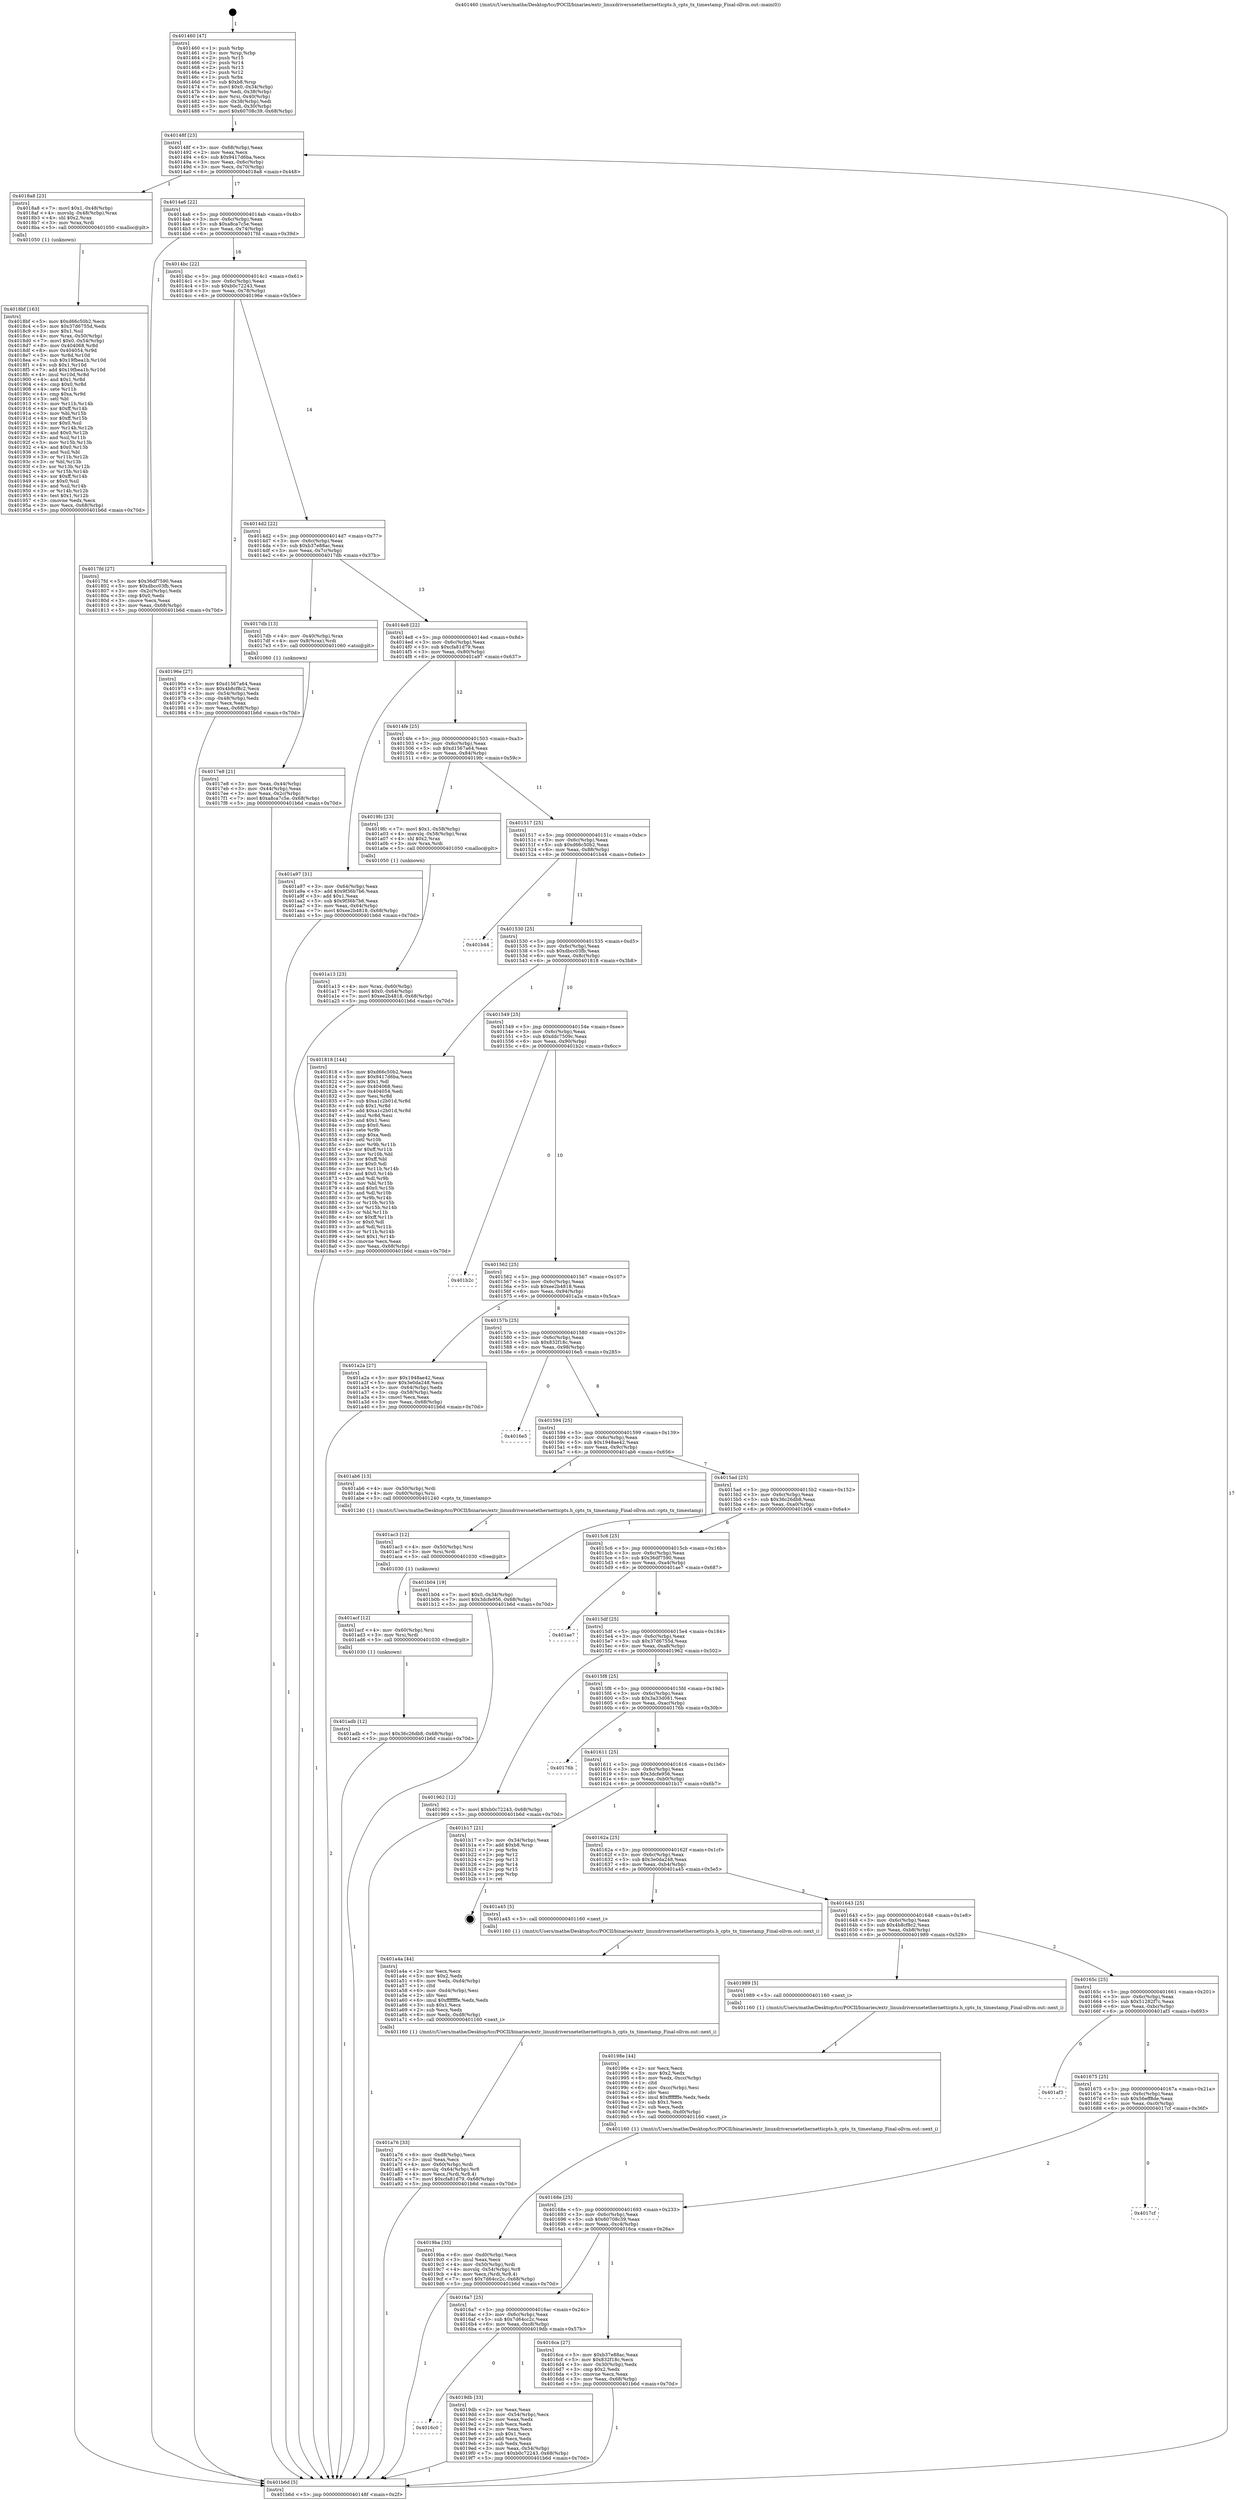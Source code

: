 digraph "0x401460" {
  label = "0x401460 (/mnt/c/Users/mathe/Desktop/tcc/POCII/binaries/extr_linuxdriversnetethernetticpts.h_cpts_tx_timestamp_Final-ollvm.out::main(0))"
  labelloc = "t"
  node[shape=record]

  Entry [label="",width=0.3,height=0.3,shape=circle,fillcolor=black,style=filled]
  "0x40148f" [label="{
     0x40148f [23]\l
     | [instrs]\l
     &nbsp;&nbsp;0x40148f \<+3\>: mov -0x68(%rbp),%eax\l
     &nbsp;&nbsp;0x401492 \<+2\>: mov %eax,%ecx\l
     &nbsp;&nbsp;0x401494 \<+6\>: sub $0x9417d6ba,%ecx\l
     &nbsp;&nbsp;0x40149a \<+3\>: mov %eax,-0x6c(%rbp)\l
     &nbsp;&nbsp;0x40149d \<+3\>: mov %ecx,-0x70(%rbp)\l
     &nbsp;&nbsp;0x4014a0 \<+6\>: je 00000000004018a8 \<main+0x448\>\l
  }"]
  "0x4018a8" [label="{
     0x4018a8 [23]\l
     | [instrs]\l
     &nbsp;&nbsp;0x4018a8 \<+7\>: movl $0x1,-0x48(%rbp)\l
     &nbsp;&nbsp;0x4018af \<+4\>: movslq -0x48(%rbp),%rax\l
     &nbsp;&nbsp;0x4018b3 \<+4\>: shl $0x2,%rax\l
     &nbsp;&nbsp;0x4018b7 \<+3\>: mov %rax,%rdi\l
     &nbsp;&nbsp;0x4018ba \<+5\>: call 0000000000401050 \<malloc@plt\>\l
     | [calls]\l
     &nbsp;&nbsp;0x401050 \{1\} (unknown)\l
  }"]
  "0x4014a6" [label="{
     0x4014a6 [22]\l
     | [instrs]\l
     &nbsp;&nbsp;0x4014a6 \<+5\>: jmp 00000000004014ab \<main+0x4b\>\l
     &nbsp;&nbsp;0x4014ab \<+3\>: mov -0x6c(%rbp),%eax\l
     &nbsp;&nbsp;0x4014ae \<+5\>: sub $0xa8ca7c5e,%eax\l
     &nbsp;&nbsp;0x4014b3 \<+3\>: mov %eax,-0x74(%rbp)\l
     &nbsp;&nbsp;0x4014b6 \<+6\>: je 00000000004017fd \<main+0x39d\>\l
  }"]
  Exit [label="",width=0.3,height=0.3,shape=circle,fillcolor=black,style=filled,peripheries=2]
  "0x4017fd" [label="{
     0x4017fd [27]\l
     | [instrs]\l
     &nbsp;&nbsp;0x4017fd \<+5\>: mov $0x36df7590,%eax\l
     &nbsp;&nbsp;0x401802 \<+5\>: mov $0xdbcc03fb,%ecx\l
     &nbsp;&nbsp;0x401807 \<+3\>: mov -0x2c(%rbp),%edx\l
     &nbsp;&nbsp;0x40180a \<+3\>: cmp $0x0,%edx\l
     &nbsp;&nbsp;0x40180d \<+3\>: cmove %ecx,%eax\l
     &nbsp;&nbsp;0x401810 \<+3\>: mov %eax,-0x68(%rbp)\l
     &nbsp;&nbsp;0x401813 \<+5\>: jmp 0000000000401b6d \<main+0x70d\>\l
  }"]
  "0x4014bc" [label="{
     0x4014bc [22]\l
     | [instrs]\l
     &nbsp;&nbsp;0x4014bc \<+5\>: jmp 00000000004014c1 \<main+0x61\>\l
     &nbsp;&nbsp;0x4014c1 \<+3\>: mov -0x6c(%rbp),%eax\l
     &nbsp;&nbsp;0x4014c4 \<+5\>: sub $0xb0c72243,%eax\l
     &nbsp;&nbsp;0x4014c9 \<+3\>: mov %eax,-0x78(%rbp)\l
     &nbsp;&nbsp;0x4014cc \<+6\>: je 000000000040196e \<main+0x50e\>\l
  }"]
  "0x401adb" [label="{
     0x401adb [12]\l
     | [instrs]\l
     &nbsp;&nbsp;0x401adb \<+7\>: movl $0x36c26db8,-0x68(%rbp)\l
     &nbsp;&nbsp;0x401ae2 \<+5\>: jmp 0000000000401b6d \<main+0x70d\>\l
  }"]
  "0x40196e" [label="{
     0x40196e [27]\l
     | [instrs]\l
     &nbsp;&nbsp;0x40196e \<+5\>: mov $0xd1567a64,%eax\l
     &nbsp;&nbsp;0x401973 \<+5\>: mov $0x4b8cf8c2,%ecx\l
     &nbsp;&nbsp;0x401978 \<+3\>: mov -0x54(%rbp),%edx\l
     &nbsp;&nbsp;0x40197b \<+3\>: cmp -0x48(%rbp),%edx\l
     &nbsp;&nbsp;0x40197e \<+3\>: cmovl %ecx,%eax\l
     &nbsp;&nbsp;0x401981 \<+3\>: mov %eax,-0x68(%rbp)\l
     &nbsp;&nbsp;0x401984 \<+5\>: jmp 0000000000401b6d \<main+0x70d\>\l
  }"]
  "0x4014d2" [label="{
     0x4014d2 [22]\l
     | [instrs]\l
     &nbsp;&nbsp;0x4014d2 \<+5\>: jmp 00000000004014d7 \<main+0x77\>\l
     &nbsp;&nbsp;0x4014d7 \<+3\>: mov -0x6c(%rbp),%eax\l
     &nbsp;&nbsp;0x4014da \<+5\>: sub $0xb37e88ac,%eax\l
     &nbsp;&nbsp;0x4014df \<+3\>: mov %eax,-0x7c(%rbp)\l
     &nbsp;&nbsp;0x4014e2 \<+6\>: je 00000000004017db \<main+0x37b\>\l
  }"]
  "0x401acf" [label="{
     0x401acf [12]\l
     | [instrs]\l
     &nbsp;&nbsp;0x401acf \<+4\>: mov -0x60(%rbp),%rsi\l
     &nbsp;&nbsp;0x401ad3 \<+3\>: mov %rsi,%rdi\l
     &nbsp;&nbsp;0x401ad6 \<+5\>: call 0000000000401030 \<free@plt\>\l
     | [calls]\l
     &nbsp;&nbsp;0x401030 \{1\} (unknown)\l
  }"]
  "0x4017db" [label="{
     0x4017db [13]\l
     | [instrs]\l
     &nbsp;&nbsp;0x4017db \<+4\>: mov -0x40(%rbp),%rax\l
     &nbsp;&nbsp;0x4017df \<+4\>: mov 0x8(%rax),%rdi\l
     &nbsp;&nbsp;0x4017e3 \<+5\>: call 0000000000401060 \<atoi@plt\>\l
     | [calls]\l
     &nbsp;&nbsp;0x401060 \{1\} (unknown)\l
  }"]
  "0x4014e8" [label="{
     0x4014e8 [22]\l
     | [instrs]\l
     &nbsp;&nbsp;0x4014e8 \<+5\>: jmp 00000000004014ed \<main+0x8d\>\l
     &nbsp;&nbsp;0x4014ed \<+3\>: mov -0x6c(%rbp),%eax\l
     &nbsp;&nbsp;0x4014f0 \<+5\>: sub $0xcfa81d79,%eax\l
     &nbsp;&nbsp;0x4014f5 \<+3\>: mov %eax,-0x80(%rbp)\l
     &nbsp;&nbsp;0x4014f8 \<+6\>: je 0000000000401a97 \<main+0x637\>\l
  }"]
  "0x401ac3" [label="{
     0x401ac3 [12]\l
     | [instrs]\l
     &nbsp;&nbsp;0x401ac3 \<+4\>: mov -0x50(%rbp),%rsi\l
     &nbsp;&nbsp;0x401ac7 \<+3\>: mov %rsi,%rdi\l
     &nbsp;&nbsp;0x401aca \<+5\>: call 0000000000401030 \<free@plt\>\l
     | [calls]\l
     &nbsp;&nbsp;0x401030 \{1\} (unknown)\l
  }"]
  "0x401a97" [label="{
     0x401a97 [31]\l
     | [instrs]\l
     &nbsp;&nbsp;0x401a97 \<+3\>: mov -0x64(%rbp),%eax\l
     &nbsp;&nbsp;0x401a9a \<+5\>: add $0x9f36b7b6,%eax\l
     &nbsp;&nbsp;0x401a9f \<+3\>: add $0x1,%eax\l
     &nbsp;&nbsp;0x401aa2 \<+5\>: sub $0x9f36b7b6,%eax\l
     &nbsp;&nbsp;0x401aa7 \<+3\>: mov %eax,-0x64(%rbp)\l
     &nbsp;&nbsp;0x401aaa \<+7\>: movl $0xee2b4818,-0x68(%rbp)\l
     &nbsp;&nbsp;0x401ab1 \<+5\>: jmp 0000000000401b6d \<main+0x70d\>\l
  }"]
  "0x4014fe" [label="{
     0x4014fe [25]\l
     | [instrs]\l
     &nbsp;&nbsp;0x4014fe \<+5\>: jmp 0000000000401503 \<main+0xa3\>\l
     &nbsp;&nbsp;0x401503 \<+3\>: mov -0x6c(%rbp),%eax\l
     &nbsp;&nbsp;0x401506 \<+5\>: sub $0xd1567a64,%eax\l
     &nbsp;&nbsp;0x40150b \<+6\>: mov %eax,-0x84(%rbp)\l
     &nbsp;&nbsp;0x401511 \<+6\>: je 00000000004019fc \<main+0x59c\>\l
  }"]
  "0x401a76" [label="{
     0x401a76 [33]\l
     | [instrs]\l
     &nbsp;&nbsp;0x401a76 \<+6\>: mov -0xd8(%rbp),%ecx\l
     &nbsp;&nbsp;0x401a7c \<+3\>: imul %eax,%ecx\l
     &nbsp;&nbsp;0x401a7f \<+4\>: mov -0x60(%rbp),%rdi\l
     &nbsp;&nbsp;0x401a83 \<+4\>: movslq -0x64(%rbp),%r8\l
     &nbsp;&nbsp;0x401a87 \<+4\>: mov %ecx,(%rdi,%r8,4)\l
     &nbsp;&nbsp;0x401a8b \<+7\>: movl $0xcfa81d79,-0x68(%rbp)\l
     &nbsp;&nbsp;0x401a92 \<+5\>: jmp 0000000000401b6d \<main+0x70d\>\l
  }"]
  "0x4019fc" [label="{
     0x4019fc [23]\l
     | [instrs]\l
     &nbsp;&nbsp;0x4019fc \<+7\>: movl $0x1,-0x58(%rbp)\l
     &nbsp;&nbsp;0x401a03 \<+4\>: movslq -0x58(%rbp),%rax\l
     &nbsp;&nbsp;0x401a07 \<+4\>: shl $0x2,%rax\l
     &nbsp;&nbsp;0x401a0b \<+3\>: mov %rax,%rdi\l
     &nbsp;&nbsp;0x401a0e \<+5\>: call 0000000000401050 \<malloc@plt\>\l
     | [calls]\l
     &nbsp;&nbsp;0x401050 \{1\} (unknown)\l
  }"]
  "0x401517" [label="{
     0x401517 [25]\l
     | [instrs]\l
     &nbsp;&nbsp;0x401517 \<+5\>: jmp 000000000040151c \<main+0xbc\>\l
     &nbsp;&nbsp;0x40151c \<+3\>: mov -0x6c(%rbp),%eax\l
     &nbsp;&nbsp;0x40151f \<+5\>: sub $0xd66c50b2,%eax\l
     &nbsp;&nbsp;0x401524 \<+6\>: mov %eax,-0x88(%rbp)\l
     &nbsp;&nbsp;0x40152a \<+6\>: je 0000000000401b44 \<main+0x6e4\>\l
  }"]
  "0x401a4a" [label="{
     0x401a4a [44]\l
     | [instrs]\l
     &nbsp;&nbsp;0x401a4a \<+2\>: xor %ecx,%ecx\l
     &nbsp;&nbsp;0x401a4c \<+5\>: mov $0x2,%edx\l
     &nbsp;&nbsp;0x401a51 \<+6\>: mov %edx,-0xd4(%rbp)\l
     &nbsp;&nbsp;0x401a57 \<+1\>: cltd\l
     &nbsp;&nbsp;0x401a58 \<+6\>: mov -0xd4(%rbp),%esi\l
     &nbsp;&nbsp;0x401a5e \<+2\>: idiv %esi\l
     &nbsp;&nbsp;0x401a60 \<+6\>: imul $0xfffffffe,%edx,%edx\l
     &nbsp;&nbsp;0x401a66 \<+3\>: sub $0x1,%ecx\l
     &nbsp;&nbsp;0x401a69 \<+2\>: sub %ecx,%edx\l
     &nbsp;&nbsp;0x401a6b \<+6\>: mov %edx,-0xd8(%rbp)\l
     &nbsp;&nbsp;0x401a71 \<+5\>: call 0000000000401160 \<next_i\>\l
     | [calls]\l
     &nbsp;&nbsp;0x401160 \{1\} (/mnt/c/Users/mathe/Desktop/tcc/POCII/binaries/extr_linuxdriversnetethernetticpts.h_cpts_tx_timestamp_Final-ollvm.out::next_i)\l
  }"]
  "0x401b44" [label="{
     0x401b44\l
  }", style=dashed]
  "0x401530" [label="{
     0x401530 [25]\l
     | [instrs]\l
     &nbsp;&nbsp;0x401530 \<+5\>: jmp 0000000000401535 \<main+0xd5\>\l
     &nbsp;&nbsp;0x401535 \<+3\>: mov -0x6c(%rbp),%eax\l
     &nbsp;&nbsp;0x401538 \<+5\>: sub $0xdbcc03fb,%eax\l
     &nbsp;&nbsp;0x40153d \<+6\>: mov %eax,-0x8c(%rbp)\l
     &nbsp;&nbsp;0x401543 \<+6\>: je 0000000000401818 \<main+0x3b8\>\l
  }"]
  "0x401a13" [label="{
     0x401a13 [23]\l
     | [instrs]\l
     &nbsp;&nbsp;0x401a13 \<+4\>: mov %rax,-0x60(%rbp)\l
     &nbsp;&nbsp;0x401a17 \<+7\>: movl $0x0,-0x64(%rbp)\l
     &nbsp;&nbsp;0x401a1e \<+7\>: movl $0xee2b4818,-0x68(%rbp)\l
     &nbsp;&nbsp;0x401a25 \<+5\>: jmp 0000000000401b6d \<main+0x70d\>\l
  }"]
  "0x401818" [label="{
     0x401818 [144]\l
     | [instrs]\l
     &nbsp;&nbsp;0x401818 \<+5\>: mov $0xd66c50b2,%eax\l
     &nbsp;&nbsp;0x40181d \<+5\>: mov $0x9417d6ba,%ecx\l
     &nbsp;&nbsp;0x401822 \<+2\>: mov $0x1,%dl\l
     &nbsp;&nbsp;0x401824 \<+7\>: mov 0x404068,%esi\l
     &nbsp;&nbsp;0x40182b \<+7\>: mov 0x404054,%edi\l
     &nbsp;&nbsp;0x401832 \<+3\>: mov %esi,%r8d\l
     &nbsp;&nbsp;0x401835 \<+7\>: sub $0xa1c2b01d,%r8d\l
     &nbsp;&nbsp;0x40183c \<+4\>: sub $0x1,%r8d\l
     &nbsp;&nbsp;0x401840 \<+7\>: add $0xa1c2b01d,%r8d\l
     &nbsp;&nbsp;0x401847 \<+4\>: imul %r8d,%esi\l
     &nbsp;&nbsp;0x40184b \<+3\>: and $0x1,%esi\l
     &nbsp;&nbsp;0x40184e \<+3\>: cmp $0x0,%esi\l
     &nbsp;&nbsp;0x401851 \<+4\>: sete %r9b\l
     &nbsp;&nbsp;0x401855 \<+3\>: cmp $0xa,%edi\l
     &nbsp;&nbsp;0x401858 \<+4\>: setl %r10b\l
     &nbsp;&nbsp;0x40185c \<+3\>: mov %r9b,%r11b\l
     &nbsp;&nbsp;0x40185f \<+4\>: xor $0xff,%r11b\l
     &nbsp;&nbsp;0x401863 \<+3\>: mov %r10b,%bl\l
     &nbsp;&nbsp;0x401866 \<+3\>: xor $0xff,%bl\l
     &nbsp;&nbsp;0x401869 \<+3\>: xor $0x0,%dl\l
     &nbsp;&nbsp;0x40186c \<+3\>: mov %r11b,%r14b\l
     &nbsp;&nbsp;0x40186f \<+4\>: and $0x0,%r14b\l
     &nbsp;&nbsp;0x401873 \<+3\>: and %dl,%r9b\l
     &nbsp;&nbsp;0x401876 \<+3\>: mov %bl,%r15b\l
     &nbsp;&nbsp;0x401879 \<+4\>: and $0x0,%r15b\l
     &nbsp;&nbsp;0x40187d \<+3\>: and %dl,%r10b\l
     &nbsp;&nbsp;0x401880 \<+3\>: or %r9b,%r14b\l
     &nbsp;&nbsp;0x401883 \<+3\>: or %r10b,%r15b\l
     &nbsp;&nbsp;0x401886 \<+3\>: xor %r15b,%r14b\l
     &nbsp;&nbsp;0x401889 \<+3\>: or %bl,%r11b\l
     &nbsp;&nbsp;0x40188c \<+4\>: xor $0xff,%r11b\l
     &nbsp;&nbsp;0x401890 \<+3\>: or $0x0,%dl\l
     &nbsp;&nbsp;0x401893 \<+3\>: and %dl,%r11b\l
     &nbsp;&nbsp;0x401896 \<+3\>: or %r11b,%r14b\l
     &nbsp;&nbsp;0x401899 \<+4\>: test $0x1,%r14b\l
     &nbsp;&nbsp;0x40189d \<+3\>: cmovne %ecx,%eax\l
     &nbsp;&nbsp;0x4018a0 \<+3\>: mov %eax,-0x68(%rbp)\l
     &nbsp;&nbsp;0x4018a3 \<+5\>: jmp 0000000000401b6d \<main+0x70d\>\l
  }"]
  "0x401549" [label="{
     0x401549 [25]\l
     | [instrs]\l
     &nbsp;&nbsp;0x401549 \<+5\>: jmp 000000000040154e \<main+0xee\>\l
     &nbsp;&nbsp;0x40154e \<+3\>: mov -0x6c(%rbp),%eax\l
     &nbsp;&nbsp;0x401551 \<+5\>: sub $0xddc7509c,%eax\l
     &nbsp;&nbsp;0x401556 \<+6\>: mov %eax,-0x90(%rbp)\l
     &nbsp;&nbsp;0x40155c \<+6\>: je 0000000000401b2c \<main+0x6cc\>\l
  }"]
  "0x4016c0" [label="{
     0x4016c0\l
  }", style=dashed]
  "0x401b2c" [label="{
     0x401b2c\l
  }", style=dashed]
  "0x401562" [label="{
     0x401562 [25]\l
     | [instrs]\l
     &nbsp;&nbsp;0x401562 \<+5\>: jmp 0000000000401567 \<main+0x107\>\l
     &nbsp;&nbsp;0x401567 \<+3\>: mov -0x6c(%rbp),%eax\l
     &nbsp;&nbsp;0x40156a \<+5\>: sub $0xee2b4818,%eax\l
     &nbsp;&nbsp;0x40156f \<+6\>: mov %eax,-0x94(%rbp)\l
     &nbsp;&nbsp;0x401575 \<+6\>: je 0000000000401a2a \<main+0x5ca\>\l
  }"]
  "0x4019db" [label="{
     0x4019db [33]\l
     | [instrs]\l
     &nbsp;&nbsp;0x4019db \<+2\>: xor %eax,%eax\l
     &nbsp;&nbsp;0x4019dd \<+3\>: mov -0x54(%rbp),%ecx\l
     &nbsp;&nbsp;0x4019e0 \<+2\>: mov %eax,%edx\l
     &nbsp;&nbsp;0x4019e2 \<+2\>: sub %ecx,%edx\l
     &nbsp;&nbsp;0x4019e4 \<+2\>: mov %eax,%ecx\l
     &nbsp;&nbsp;0x4019e6 \<+3\>: sub $0x1,%ecx\l
     &nbsp;&nbsp;0x4019e9 \<+2\>: add %ecx,%edx\l
     &nbsp;&nbsp;0x4019eb \<+2\>: sub %edx,%eax\l
     &nbsp;&nbsp;0x4019ed \<+3\>: mov %eax,-0x54(%rbp)\l
     &nbsp;&nbsp;0x4019f0 \<+7\>: movl $0xb0c72243,-0x68(%rbp)\l
     &nbsp;&nbsp;0x4019f7 \<+5\>: jmp 0000000000401b6d \<main+0x70d\>\l
  }"]
  "0x401a2a" [label="{
     0x401a2a [27]\l
     | [instrs]\l
     &nbsp;&nbsp;0x401a2a \<+5\>: mov $0x1948ae42,%eax\l
     &nbsp;&nbsp;0x401a2f \<+5\>: mov $0x3e0da248,%ecx\l
     &nbsp;&nbsp;0x401a34 \<+3\>: mov -0x64(%rbp),%edx\l
     &nbsp;&nbsp;0x401a37 \<+3\>: cmp -0x58(%rbp),%edx\l
     &nbsp;&nbsp;0x401a3a \<+3\>: cmovl %ecx,%eax\l
     &nbsp;&nbsp;0x401a3d \<+3\>: mov %eax,-0x68(%rbp)\l
     &nbsp;&nbsp;0x401a40 \<+5\>: jmp 0000000000401b6d \<main+0x70d\>\l
  }"]
  "0x40157b" [label="{
     0x40157b [25]\l
     | [instrs]\l
     &nbsp;&nbsp;0x40157b \<+5\>: jmp 0000000000401580 \<main+0x120\>\l
     &nbsp;&nbsp;0x401580 \<+3\>: mov -0x6c(%rbp),%eax\l
     &nbsp;&nbsp;0x401583 \<+5\>: sub $0x832f18c,%eax\l
     &nbsp;&nbsp;0x401588 \<+6\>: mov %eax,-0x98(%rbp)\l
     &nbsp;&nbsp;0x40158e \<+6\>: je 00000000004016e5 \<main+0x285\>\l
  }"]
  "0x4019ba" [label="{
     0x4019ba [33]\l
     | [instrs]\l
     &nbsp;&nbsp;0x4019ba \<+6\>: mov -0xd0(%rbp),%ecx\l
     &nbsp;&nbsp;0x4019c0 \<+3\>: imul %eax,%ecx\l
     &nbsp;&nbsp;0x4019c3 \<+4\>: mov -0x50(%rbp),%rdi\l
     &nbsp;&nbsp;0x4019c7 \<+4\>: movslq -0x54(%rbp),%r8\l
     &nbsp;&nbsp;0x4019cb \<+4\>: mov %ecx,(%rdi,%r8,4)\l
     &nbsp;&nbsp;0x4019cf \<+7\>: movl $0x7d64cc2c,-0x68(%rbp)\l
     &nbsp;&nbsp;0x4019d6 \<+5\>: jmp 0000000000401b6d \<main+0x70d\>\l
  }"]
  "0x4016e5" [label="{
     0x4016e5\l
  }", style=dashed]
  "0x401594" [label="{
     0x401594 [25]\l
     | [instrs]\l
     &nbsp;&nbsp;0x401594 \<+5\>: jmp 0000000000401599 \<main+0x139\>\l
     &nbsp;&nbsp;0x401599 \<+3\>: mov -0x6c(%rbp),%eax\l
     &nbsp;&nbsp;0x40159c \<+5\>: sub $0x1948ae42,%eax\l
     &nbsp;&nbsp;0x4015a1 \<+6\>: mov %eax,-0x9c(%rbp)\l
     &nbsp;&nbsp;0x4015a7 \<+6\>: je 0000000000401ab6 \<main+0x656\>\l
  }"]
  "0x40198e" [label="{
     0x40198e [44]\l
     | [instrs]\l
     &nbsp;&nbsp;0x40198e \<+2\>: xor %ecx,%ecx\l
     &nbsp;&nbsp;0x401990 \<+5\>: mov $0x2,%edx\l
     &nbsp;&nbsp;0x401995 \<+6\>: mov %edx,-0xcc(%rbp)\l
     &nbsp;&nbsp;0x40199b \<+1\>: cltd\l
     &nbsp;&nbsp;0x40199c \<+6\>: mov -0xcc(%rbp),%esi\l
     &nbsp;&nbsp;0x4019a2 \<+2\>: idiv %esi\l
     &nbsp;&nbsp;0x4019a4 \<+6\>: imul $0xfffffffe,%edx,%edx\l
     &nbsp;&nbsp;0x4019aa \<+3\>: sub $0x1,%ecx\l
     &nbsp;&nbsp;0x4019ad \<+2\>: sub %ecx,%edx\l
     &nbsp;&nbsp;0x4019af \<+6\>: mov %edx,-0xd0(%rbp)\l
     &nbsp;&nbsp;0x4019b5 \<+5\>: call 0000000000401160 \<next_i\>\l
     | [calls]\l
     &nbsp;&nbsp;0x401160 \{1\} (/mnt/c/Users/mathe/Desktop/tcc/POCII/binaries/extr_linuxdriversnetethernetticpts.h_cpts_tx_timestamp_Final-ollvm.out::next_i)\l
  }"]
  "0x401ab6" [label="{
     0x401ab6 [13]\l
     | [instrs]\l
     &nbsp;&nbsp;0x401ab6 \<+4\>: mov -0x50(%rbp),%rdi\l
     &nbsp;&nbsp;0x401aba \<+4\>: mov -0x60(%rbp),%rsi\l
     &nbsp;&nbsp;0x401abe \<+5\>: call 0000000000401240 \<cpts_tx_timestamp\>\l
     | [calls]\l
     &nbsp;&nbsp;0x401240 \{1\} (/mnt/c/Users/mathe/Desktop/tcc/POCII/binaries/extr_linuxdriversnetethernetticpts.h_cpts_tx_timestamp_Final-ollvm.out::cpts_tx_timestamp)\l
  }"]
  "0x4015ad" [label="{
     0x4015ad [25]\l
     | [instrs]\l
     &nbsp;&nbsp;0x4015ad \<+5\>: jmp 00000000004015b2 \<main+0x152\>\l
     &nbsp;&nbsp;0x4015b2 \<+3\>: mov -0x6c(%rbp),%eax\l
     &nbsp;&nbsp;0x4015b5 \<+5\>: sub $0x36c26db8,%eax\l
     &nbsp;&nbsp;0x4015ba \<+6\>: mov %eax,-0xa0(%rbp)\l
     &nbsp;&nbsp;0x4015c0 \<+6\>: je 0000000000401b04 \<main+0x6a4\>\l
  }"]
  "0x4018bf" [label="{
     0x4018bf [163]\l
     | [instrs]\l
     &nbsp;&nbsp;0x4018bf \<+5\>: mov $0xd66c50b2,%ecx\l
     &nbsp;&nbsp;0x4018c4 \<+5\>: mov $0x37d6755d,%edx\l
     &nbsp;&nbsp;0x4018c9 \<+3\>: mov $0x1,%sil\l
     &nbsp;&nbsp;0x4018cc \<+4\>: mov %rax,-0x50(%rbp)\l
     &nbsp;&nbsp;0x4018d0 \<+7\>: movl $0x0,-0x54(%rbp)\l
     &nbsp;&nbsp;0x4018d7 \<+8\>: mov 0x404068,%r8d\l
     &nbsp;&nbsp;0x4018df \<+8\>: mov 0x404054,%r9d\l
     &nbsp;&nbsp;0x4018e7 \<+3\>: mov %r8d,%r10d\l
     &nbsp;&nbsp;0x4018ea \<+7\>: sub $0x19fbea1b,%r10d\l
     &nbsp;&nbsp;0x4018f1 \<+4\>: sub $0x1,%r10d\l
     &nbsp;&nbsp;0x4018f5 \<+7\>: add $0x19fbea1b,%r10d\l
     &nbsp;&nbsp;0x4018fc \<+4\>: imul %r10d,%r8d\l
     &nbsp;&nbsp;0x401900 \<+4\>: and $0x1,%r8d\l
     &nbsp;&nbsp;0x401904 \<+4\>: cmp $0x0,%r8d\l
     &nbsp;&nbsp;0x401908 \<+4\>: sete %r11b\l
     &nbsp;&nbsp;0x40190c \<+4\>: cmp $0xa,%r9d\l
     &nbsp;&nbsp;0x401910 \<+3\>: setl %bl\l
     &nbsp;&nbsp;0x401913 \<+3\>: mov %r11b,%r14b\l
     &nbsp;&nbsp;0x401916 \<+4\>: xor $0xff,%r14b\l
     &nbsp;&nbsp;0x40191a \<+3\>: mov %bl,%r15b\l
     &nbsp;&nbsp;0x40191d \<+4\>: xor $0xff,%r15b\l
     &nbsp;&nbsp;0x401921 \<+4\>: xor $0x0,%sil\l
     &nbsp;&nbsp;0x401925 \<+3\>: mov %r14b,%r12b\l
     &nbsp;&nbsp;0x401928 \<+4\>: and $0x0,%r12b\l
     &nbsp;&nbsp;0x40192c \<+3\>: and %sil,%r11b\l
     &nbsp;&nbsp;0x40192f \<+3\>: mov %r15b,%r13b\l
     &nbsp;&nbsp;0x401932 \<+4\>: and $0x0,%r13b\l
     &nbsp;&nbsp;0x401936 \<+3\>: and %sil,%bl\l
     &nbsp;&nbsp;0x401939 \<+3\>: or %r11b,%r12b\l
     &nbsp;&nbsp;0x40193c \<+3\>: or %bl,%r13b\l
     &nbsp;&nbsp;0x40193f \<+3\>: xor %r13b,%r12b\l
     &nbsp;&nbsp;0x401942 \<+3\>: or %r15b,%r14b\l
     &nbsp;&nbsp;0x401945 \<+4\>: xor $0xff,%r14b\l
     &nbsp;&nbsp;0x401949 \<+4\>: or $0x0,%sil\l
     &nbsp;&nbsp;0x40194d \<+3\>: and %sil,%r14b\l
     &nbsp;&nbsp;0x401950 \<+3\>: or %r14b,%r12b\l
     &nbsp;&nbsp;0x401953 \<+4\>: test $0x1,%r12b\l
     &nbsp;&nbsp;0x401957 \<+3\>: cmovne %edx,%ecx\l
     &nbsp;&nbsp;0x40195a \<+3\>: mov %ecx,-0x68(%rbp)\l
     &nbsp;&nbsp;0x40195d \<+5\>: jmp 0000000000401b6d \<main+0x70d\>\l
  }"]
  "0x401b04" [label="{
     0x401b04 [19]\l
     | [instrs]\l
     &nbsp;&nbsp;0x401b04 \<+7\>: movl $0x0,-0x34(%rbp)\l
     &nbsp;&nbsp;0x401b0b \<+7\>: movl $0x3dcfe956,-0x68(%rbp)\l
     &nbsp;&nbsp;0x401b12 \<+5\>: jmp 0000000000401b6d \<main+0x70d\>\l
  }"]
  "0x4015c6" [label="{
     0x4015c6 [25]\l
     | [instrs]\l
     &nbsp;&nbsp;0x4015c6 \<+5\>: jmp 00000000004015cb \<main+0x16b\>\l
     &nbsp;&nbsp;0x4015cb \<+3\>: mov -0x6c(%rbp),%eax\l
     &nbsp;&nbsp;0x4015ce \<+5\>: sub $0x36df7590,%eax\l
     &nbsp;&nbsp;0x4015d3 \<+6\>: mov %eax,-0xa4(%rbp)\l
     &nbsp;&nbsp;0x4015d9 \<+6\>: je 0000000000401ae7 \<main+0x687\>\l
  }"]
  "0x4017e8" [label="{
     0x4017e8 [21]\l
     | [instrs]\l
     &nbsp;&nbsp;0x4017e8 \<+3\>: mov %eax,-0x44(%rbp)\l
     &nbsp;&nbsp;0x4017eb \<+3\>: mov -0x44(%rbp),%eax\l
     &nbsp;&nbsp;0x4017ee \<+3\>: mov %eax,-0x2c(%rbp)\l
     &nbsp;&nbsp;0x4017f1 \<+7\>: movl $0xa8ca7c5e,-0x68(%rbp)\l
     &nbsp;&nbsp;0x4017f8 \<+5\>: jmp 0000000000401b6d \<main+0x70d\>\l
  }"]
  "0x401ae7" [label="{
     0x401ae7\l
  }", style=dashed]
  "0x4015df" [label="{
     0x4015df [25]\l
     | [instrs]\l
     &nbsp;&nbsp;0x4015df \<+5\>: jmp 00000000004015e4 \<main+0x184\>\l
     &nbsp;&nbsp;0x4015e4 \<+3\>: mov -0x6c(%rbp),%eax\l
     &nbsp;&nbsp;0x4015e7 \<+5\>: sub $0x37d6755d,%eax\l
     &nbsp;&nbsp;0x4015ec \<+6\>: mov %eax,-0xa8(%rbp)\l
     &nbsp;&nbsp;0x4015f2 \<+6\>: je 0000000000401962 \<main+0x502\>\l
  }"]
  "0x401460" [label="{
     0x401460 [47]\l
     | [instrs]\l
     &nbsp;&nbsp;0x401460 \<+1\>: push %rbp\l
     &nbsp;&nbsp;0x401461 \<+3\>: mov %rsp,%rbp\l
     &nbsp;&nbsp;0x401464 \<+2\>: push %r15\l
     &nbsp;&nbsp;0x401466 \<+2\>: push %r14\l
     &nbsp;&nbsp;0x401468 \<+2\>: push %r13\l
     &nbsp;&nbsp;0x40146a \<+2\>: push %r12\l
     &nbsp;&nbsp;0x40146c \<+1\>: push %rbx\l
     &nbsp;&nbsp;0x40146d \<+7\>: sub $0xb8,%rsp\l
     &nbsp;&nbsp;0x401474 \<+7\>: movl $0x0,-0x34(%rbp)\l
     &nbsp;&nbsp;0x40147b \<+3\>: mov %edi,-0x38(%rbp)\l
     &nbsp;&nbsp;0x40147e \<+4\>: mov %rsi,-0x40(%rbp)\l
     &nbsp;&nbsp;0x401482 \<+3\>: mov -0x38(%rbp),%edi\l
     &nbsp;&nbsp;0x401485 \<+3\>: mov %edi,-0x30(%rbp)\l
     &nbsp;&nbsp;0x401488 \<+7\>: movl $0x60708c39,-0x68(%rbp)\l
  }"]
  "0x401962" [label="{
     0x401962 [12]\l
     | [instrs]\l
     &nbsp;&nbsp;0x401962 \<+7\>: movl $0xb0c72243,-0x68(%rbp)\l
     &nbsp;&nbsp;0x401969 \<+5\>: jmp 0000000000401b6d \<main+0x70d\>\l
  }"]
  "0x4015f8" [label="{
     0x4015f8 [25]\l
     | [instrs]\l
     &nbsp;&nbsp;0x4015f8 \<+5\>: jmp 00000000004015fd \<main+0x19d\>\l
     &nbsp;&nbsp;0x4015fd \<+3\>: mov -0x6c(%rbp),%eax\l
     &nbsp;&nbsp;0x401600 \<+5\>: sub $0x3a33d081,%eax\l
     &nbsp;&nbsp;0x401605 \<+6\>: mov %eax,-0xac(%rbp)\l
     &nbsp;&nbsp;0x40160b \<+6\>: je 000000000040176b \<main+0x30b\>\l
  }"]
  "0x401b6d" [label="{
     0x401b6d [5]\l
     | [instrs]\l
     &nbsp;&nbsp;0x401b6d \<+5\>: jmp 000000000040148f \<main+0x2f\>\l
  }"]
  "0x40176b" [label="{
     0x40176b\l
  }", style=dashed]
  "0x401611" [label="{
     0x401611 [25]\l
     | [instrs]\l
     &nbsp;&nbsp;0x401611 \<+5\>: jmp 0000000000401616 \<main+0x1b6\>\l
     &nbsp;&nbsp;0x401616 \<+3\>: mov -0x6c(%rbp),%eax\l
     &nbsp;&nbsp;0x401619 \<+5\>: sub $0x3dcfe956,%eax\l
     &nbsp;&nbsp;0x40161e \<+6\>: mov %eax,-0xb0(%rbp)\l
     &nbsp;&nbsp;0x401624 \<+6\>: je 0000000000401b17 \<main+0x6b7\>\l
  }"]
  "0x4016a7" [label="{
     0x4016a7 [25]\l
     | [instrs]\l
     &nbsp;&nbsp;0x4016a7 \<+5\>: jmp 00000000004016ac \<main+0x24c\>\l
     &nbsp;&nbsp;0x4016ac \<+3\>: mov -0x6c(%rbp),%eax\l
     &nbsp;&nbsp;0x4016af \<+5\>: sub $0x7d64cc2c,%eax\l
     &nbsp;&nbsp;0x4016b4 \<+6\>: mov %eax,-0xc8(%rbp)\l
     &nbsp;&nbsp;0x4016ba \<+6\>: je 00000000004019db \<main+0x57b\>\l
  }"]
  "0x401b17" [label="{
     0x401b17 [21]\l
     | [instrs]\l
     &nbsp;&nbsp;0x401b17 \<+3\>: mov -0x34(%rbp),%eax\l
     &nbsp;&nbsp;0x401b1a \<+7\>: add $0xb8,%rsp\l
     &nbsp;&nbsp;0x401b21 \<+1\>: pop %rbx\l
     &nbsp;&nbsp;0x401b22 \<+2\>: pop %r12\l
     &nbsp;&nbsp;0x401b24 \<+2\>: pop %r13\l
     &nbsp;&nbsp;0x401b26 \<+2\>: pop %r14\l
     &nbsp;&nbsp;0x401b28 \<+2\>: pop %r15\l
     &nbsp;&nbsp;0x401b2a \<+1\>: pop %rbp\l
     &nbsp;&nbsp;0x401b2b \<+1\>: ret\l
  }"]
  "0x40162a" [label="{
     0x40162a [25]\l
     | [instrs]\l
     &nbsp;&nbsp;0x40162a \<+5\>: jmp 000000000040162f \<main+0x1cf\>\l
     &nbsp;&nbsp;0x40162f \<+3\>: mov -0x6c(%rbp),%eax\l
     &nbsp;&nbsp;0x401632 \<+5\>: sub $0x3e0da248,%eax\l
     &nbsp;&nbsp;0x401637 \<+6\>: mov %eax,-0xb4(%rbp)\l
     &nbsp;&nbsp;0x40163d \<+6\>: je 0000000000401a45 \<main+0x5e5\>\l
  }"]
  "0x4016ca" [label="{
     0x4016ca [27]\l
     | [instrs]\l
     &nbsp;&nbsp;0x4016ca \<+5\>: mov $0xb37e88ac,%eax\l
     &nbsp;&nbsp;0x4016cf \<+5\>: mov $0x832f18c,%ecx\l
     &nbsp;&nbsp;0x4016d4 \<+3\>: mov -0x30(%rbp),%edx\l
     &nbsp;&nbsp;0x4016d7 \<+3\>: cmp $0x2,%edx\l
     &nbsp;&nbsp;0x4016da \<+3\>: cmovne %ecx,%eax\l
     &nbsp;&nbsp;0x4016dd \<+3\>: mov %eax,-0x68(%rbp)\l
     &nbsp;&nbsp;0x4016e0 \<+5\>: jmp 0000000000401b6d \<main+0x70d\>\l
  }"]
  "0x401a45" [label="{
     0x401a45 [5]\l
     | [instrs]\l
     &nbsp;&nbsp;0x401a45 \<+5\>: call 0000000000401160 \<next_i\>\l
     | [calls]\l
     &nbsp;&nbsp;0x401160 \{1\} (/mnt/c/Users/mathe/Desktop/tcc/POCII/binaries/extr_linuxdriversnetethernetticpts.h_cpts_tx_timestamp_Final-ollvm.out::next_i)\l
  }"]
  "0x401643" [label="{
     0x401643 [25]\l
     | [instrs]\l
     &nbsp;&nbsp;0x401643 \<+5\>: jmp 0000000000401648 \<main+0x1e8\>\l
     &nbsp;&nbsp;0x401648 \<+3\>: mov -0x6c(%rbp),%eax\l
     &nbsp;&nbsp;0x40164b \<+5\>: sub $0x4b8cf8c2,%eax\l
     &nbsp;&nbsp;0x401650 \<+6\>: mov %eax,-0xb8(%rbp)\l
     &nbsp;&nbsp;0x401656 \<+6\>: je 0000000000401989 \<main+0x529\>\l
  }"]
  "0x40168e" [label="{
     0x40168e [25]\l
     | [instrs]\l
     &nbsp;&nbsp;0x40168e \<+5\>: jmp 0000000000401693 \<main+0x233\>\l
     &nbsp;&nbsp;0x401693 \<+3\>: mov -0x6c(%rbp),%eax\l
     &nbsp;&nbsp;0x401696 \<+5\>: sub $0x60708c39,%eax\l
     &nbsp;&nbsp;0x40169b \<+6\>: mov %eax,-0xc4(%rbp)\l
     &nbsp;&nbsp;0x4016a1 \<+6\>: je 00000000004016ca \<main+0x26a\>\l
  }"]
  "0x401989" [label="{
     0x401989 [5]\l
     | [instrs]\l
     &nbsp;&nbsp;0x401989 \<+5\>: call 0000000000401160 \<next_i\>\l
     | [calls]\l
     &nbsp;&nbsp;0x401160 \{1\} (/mnt/c/Users/mathe/Desktop/tcc/POCII/binaries/extr_linuxdriversnetethernetticpts.h_cpts_tx_timestamp_Final-ollvm.out::next_i)\l
  }"]
  "0x40165c" [label="{
     0x40165c [25]\l
     | [instrs]\l
     &nbsp;&nbsp;0x40165c \<+5\>: jmp 0000000000401661 \<main+0x201\>\l
     &nbsp;&nbsp;0x401661 \<+3\>: mov -0x6c(%rbp),%eax\l
     &nbsp;&nbsp;0x401664 \<+5\>: sub $0x51282f7c,%eax\l
     &nbsp;&nbsp;0x401669 \<+6\>: mov %eax,-0xbc(%rbp)\l
     &nbsp;&nbsp;0x40166f \<+6\>: je 0000000000401af3 \<main+0x693\>\l
  }"]
  "0x4017cf" [label="{
     0x4017cf\l
  }", style=dashed]
  "0x401af3" [label="{
     0x401af3\l
  }", style=dashed]
  "0x401675" [label="{
     0x401675 [25]\l
     | [instrs]\l
     &nbsp;&nbsp;0x401675 \<+5\>: jmp 000000000040167a \<main+0x21a\>\l
     &nbsp;&nbsp;0x40167a \<+3\>: mov -0x6c(%rbp),%eax\l
     &nbsp;&nbsp;0x40167d \<+5\>: sub $0x56eff8de,%eax\l
     &nbsp;&nbsp;0x401682 \<+6\>: mov %eax,-0xc0(%rbp)\l
     &nbsp;&nbsp;0x401688 \<+6\>: je 00000000004017cf \<main+0x36f\>\l
  }"]
  Entry -> "0x401460" [label=" 1"]
  "0x40148f" -> "0x4018a8" [label=" 1"]
  "0x40148f" -> "0x4014a6" [label=" 17"]
  "0x401b17" -> Exit [label=" 1"]
  "0x4014a6" -> "0x4017fd" [label=" 1"]
  "0x4014a6" -> "0x4014bc" [label=" 16"]
  "0x401b04" -> "0x401b6d" [label=" 1"]
  "0x4014bc" -> "0x40196e" [label=" 2"]
  "0x4014bc" -> "0x4014d2" [label=" 14"]
  "0x401adb" -> "0x401b6d" [label=" 1"]
  "0x4014d2" -> "0x4017db" [label=" 1"]
  "0x4014d2" -> "0x4014e8" [label=" 13"]
  "0x401acf" -> "0x401adb" [label=" 1"]
  "0x4014e8" -> "0x401a97" [label=" 1"]
  "0x4014e8" -> "0x4014fe" [label=" 12"]
  "0x401ac3" -> "0x401acf" [label=" 1"]
  "0x4014fe" -> "0x4019fc" [label=" 1"]
  "0x4014fe" -> "0x401517" [label=" 11"]
  "0x401ab6" -> "0x401ac3" [label=" 1"]
  "0x401517" -> "0x401b44" [label=" 0"]
  "0x401517" -> "0x401530" [label=" 11"]
  "0x401a97" -> "0x401b6d" [label=" 1"]
  "0x401530" -> "0x401818" [label=" 1"]
  "0x401530" -> "0x401549" [label=" 10"]
  "0x401a76" -> "0x401b6d" [label=" 1"]
  "0x401549" -> "0x401b2c" [label=" 0"]
  "0x401549" -> "0x401562" [label=" 10"]
  "0x401a4a" -> "0x401a76" [label=" 1"]
  "0x401562" -> "0x401a2a" [label=" 2"]
  "0x401562" -> "0x40157b" [label=" 8"]
  "0x401a45" -> "0x401a4a" [label=" 1"]
  "0x40157b" -> "0x4016e5" [label=" 0"]
  "0x40157b" -> "0x401594" [label=" 8"]
  "0x401a13" -> "0x401b6d" [label=" 1"]
  "0x401594" -> "0x401ab6" [label=" 1"]
  "0x401594" -> "0x4015ad" [label=" 7"]
  "0x4019fc" -> "0x401a13" [label=" 1"]
  "0x4015ad" -> "0x401b04" [label=" 1"]
  "0x4015ad" -> "0x4015c6" [label=" 6"]
  "0x4019db" -> "0x401b6d" [label=" 1"]
  "0x4015c6" -> "0x401ae7" [label=" 0"]
  "0x4015c6" -> "0x4015df" [label=" 6"]
  "0x4016a7" -> "0x4016c0" [label=" 0"]
  "0x4015df" -> "0x401962" [label=" 1"]
  "0x4015df" -> "0x4015f8" [label=" 5"]
  "0x4016a7" -> "0x4019db" [label=" 1"]
  "0x4015f8" -> "0x40176b" [label=" 0"]
  "0x4015f8" -> "0x401611" [label=" 5"]
  "0x401a2a" -> "0x401b6d" [label=" 2"]
  "0x401611" -> "0x401b17" [label=" 1"]
  "0x401611" -> "0x40162a" [label=" 4"]
  "0x4019ba" -> "0x401b6d" [label=" 1"]
  "0x40162a" -> "0x401a45" [label=" 1"]
  "0x40162a" -> "0x401643" [label=" 3"]
  "0x40198e" -> "0x4019ba" [label=" 1"]
  "0x401643" -> "0x401989" [label=" 1"]
  "0x401643" -> "0x40165c" [label=" 2"]
  "0x40196e" -> "0x401b6d" [label=" 2"]
  "0x40165c" -> "0x401af3" [label=" 0"]
  "0x40165c" -> "0x401675" [label=" 2"]
  "0x401962" -> "0x401b6d" [label=" 1"]
  "0x401675" -> "0x4017cf" [label=" 0"]
  "0x401675" -> "0x40168e" [label=" 2"]
  "0x401989" -> "0x40198e" [label=" 1"]
  "0x40168e" -> "0x4016ca" [label=" 1"]
  "0x40168e" -> "0x4016a7" [label=" 1"]
  "0x4016ca" -> "0x401b6d" [label=" 1"]
  "0x401460" -> "0x40148f" [label=" 1"]
  "0x401b6d" -> "0x40148f" [label=" 17"]
  "0x4017db" -> "0x4017e8" [label=" 1"]
  "0x4017e8" -> "0x401b6d" [label=" 1"]
  "0x4017fd" -> "0x401b6d" [label=" 1"]
  "0x401818" -> "0x401b6d" [label=" 1"]
  "0x4018a8" -> "0x4018bf" [label=" 1"]
  "0x4018bf" -> "0x401b6d" [label=" 1"]
}
